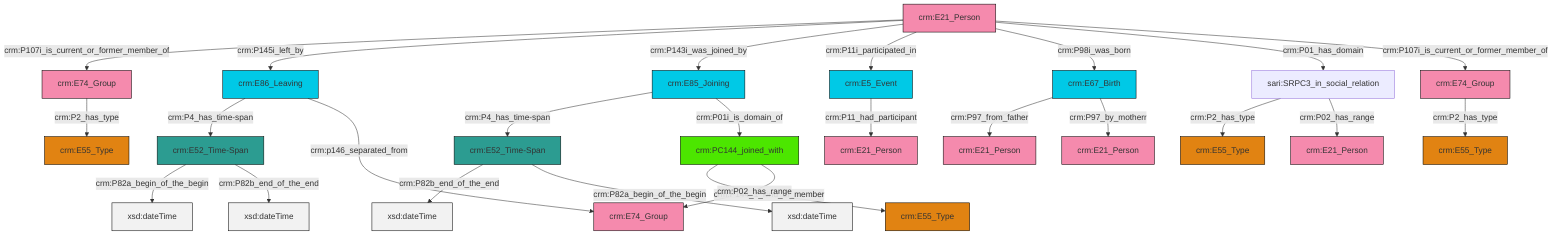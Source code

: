 graph TD
classDef Literal fill:#f2f2f2,stroke:#000000;
classDef CRM_Entity fill:#FFFFFF,stroke:#000000;
classDef Temporal_Entity fill:#00C9E6, stroke:#000000;
classDef Type fill:#E18312, stroke:#000000;
classDef Time-Span fill:#2C9C91, stroke:#000000;
classDef Appellation fill:#FFEB7F, stroke:#000000;
classDef Place fill:#008836, stroke:#000000;
classDef Persistent_Item fill:#B266B2, stroke:#000000;
classDef Conceptual_Object fill:#FFD700, stroke:#000000;
classDef Physical_Thing fill:#D2B48C, stroke:#000000;
classDef Actor fill:#f58aad, stroke:#000000;
classDef PC_Classes fill:#4ce600, stroke:#000000;
classDef Multi fill:#cccccc,stroke:#000000;

4["sari:SRPC3_in_social_relation"]:::Default -->|crm:P2_has_type| 5["crm:E55_Type"]:::Type
8["crm:PC144_joined_with"]:::PC_Classes -->|crm:P144_1_kind_of_member| 6["crm:E55_Type"]:::Type
0["crm:E85_Joining"]:::Temporal_Entity -->|crm:P4_has_time-span| 9["crm:E52_Time-Span"]:::Time-Span
12["crm:E74_Group"]:::Actor -->|crm:P2_has_type| 10["crm:E55_Type"]:::Type
13["crm:E52_Time-Span"]:::Time-Span -->|crm:P82a_begin_of_the_begin| 14[xsd:dateTime]:::Literal
15["crm:E86_Leaving"]:::Temporal_Entity -->|crm:P4_has_time-span| 13["crm:E52_Time-Span"]:::Time-Span
22["crm:E67_Birth"]:::Temporal_Entity -->|crm:P97_from_father| 23["crm:E21_Person"]:::Actor
2["crm:E21_Person"]:::Actor -->|crm:P107i_is_current_or_former_member_of| 12["crm:E74_Group"]:::Actor
19["crm:E74_Group"]:::Actor -->|crm:P2_has_type| 30["crm:E55_Type"]:::Type
8["crm:PC144_joined_with"]:::PC_Classes -->|crm:P02_has_range| 33["crm:E74_Group"]:::Actor
36["crm:E5_Event"]:::Temporal_Entity -->|crm:P11_had_participant| 34["crm:E21_Person"]:::Actor
2["crm:E21_Person"]:::Actor -->|crm:P145i_left_by| 15["crm:E86_Leaving"]:::Temporal_Entity
2["crm:E21_Person"]:::Actor -->|crm:P143i_was_joined_by| 0["crm:E85_Joining"]:::Temporal_Entity
2["crm:E21_Person"]:::Actor -->|crm:P11i_participated_in| 36["crm:E5_Event"]:::Temporal_Entity
4["sari:SRPC3_in_social_relation"]:::Default -->|crm:P02_has_range| 16["crm:E21_Person"]:::Actor
9["crm:E52_Time-Span"]:::Time-Span -->|crm:P82b_end_of_the_end| 40[xsd:dateTime]:::Literal
9["crm:E52_Time-Span"]:::Time-Span -->|crm:P82a_begin_of_the_begin| 42[xsd:dateTime]:::Literal
2["crm:E21_Person"]:::Actor -->|crm:P98i_was_born| 22["crm:E67_Birth"]:::Temporal_Entity
2["crm:E21_Person"]:::Actor -->|crm:P01_has_domain| 4["sari:SRPC3_in_social_relation"]:::Default
0["crm:E85_Joining"]:::Temporal_Entity -->|crm:P01i_is_domain_of| 8["crm:PC144_joined_with"]:::PC_Classes
15["crm:E86_Leaving"]:::Temporal_Entity -->|crm:p146_separated_from| 33["crm:E74_Group"]:::Actor
2["crm:E21_Person"]:::Actor -->|crm:P107i_is_current_or_former_member_of| 19["crm:E74_Group"]:::Actor
13["crm:E52_Time-Span"]:::Time-Span -->|crm:P82b_end_of_the_end| 44[xsd:dateTime]:::Literal
22["crm:E67_Birth"]:::Temporal_Entity -->|crm:P97_by_motherr| 25["crm:E21_Person"]:::Actor